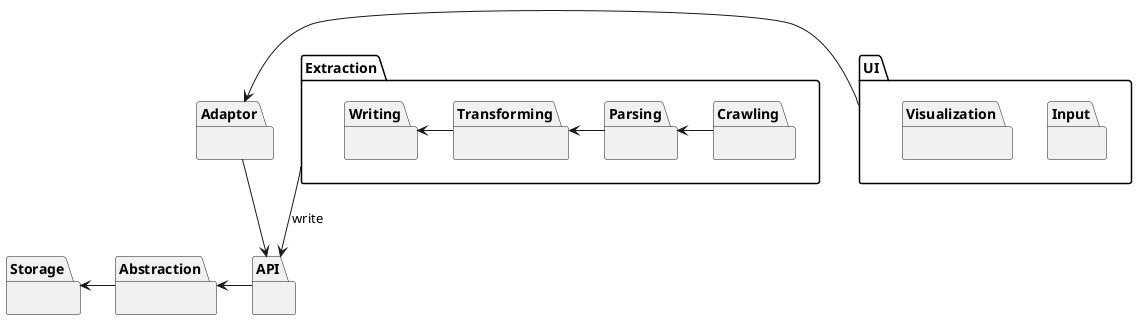 @startuml

package "Extraction" as E {
    package Crawling {}
    package Parsing {}
    package Transforming {}
    package Writing {}

    Parsing <- Crawling
    Transforming <- Parsing
    Writing <- Transforming
}

package "Storage" as S {}

package "Abstraction" as A {}

package API {}

package "Adaptor" as Ad {}

package "UI" as UI {
    package Input {}
    package Visualization {}
}

API <-up- E : write
S <- A
A <- API
Ad -do-> API
UI -l-> Ad

@enduml